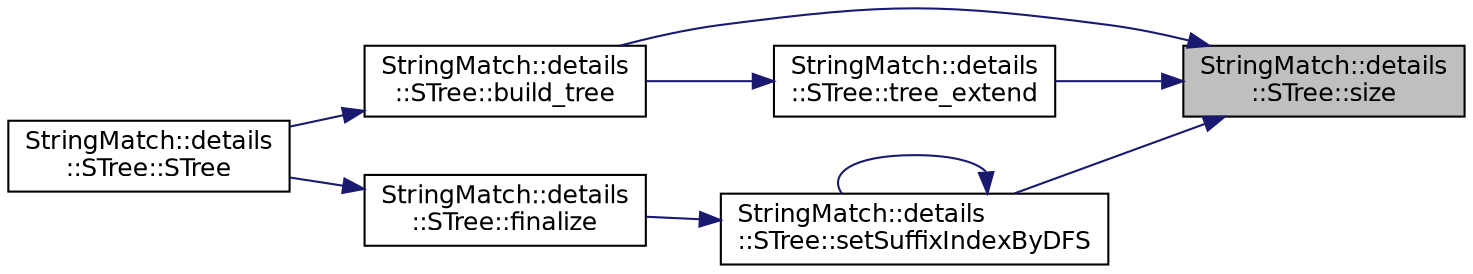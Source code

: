 digraph "StringMatch::details::STree::size"
{
 // INTERACTIVE_SVG=YES
 // LATEX_PDF_SIZE
  edge [fontname="Helvetica",fontsize="12",labelfontname="Helvetica",labelfontsize="12"];
  node [fontname="Helvetica",fontsize="12",shape=record];
  rankdir="RL";
  Node1 [label="StringMatch::details\l::STree::size",height=0.2,width=0.4,color="black", fillcolor="grey75", style="filled", fontcolor="black",tooltip=" "];
  Node1 -> Node2 [dir="back",color="midnightblue",fontsize="12",style="solid",fontname="Helvetica"];
  Node2 [label="StringMatch::details\l::STree::build_tree",height=0.2,width=0.4,color="black", fillcolor="white", style="filled",URL="$a00894.html#a4ada1b74912366f01c9f298e426dc25c",tooltip=" "];
  Node2 -> Node3 [dir="back",color="midnightblue",fontsize="12",style="solid",fontname="Helvetica"];
  Node3 [label="StringMatch::details\l::STree::STree",height=0.2,width=0.4,color="black", fillcolor="white", style="filled",URL="$a00894.html#ae6a9517acbc3452388fded61039bed84",tooltip=" "];
  Node1 -> Node4 [dir="back",color="midnightblue",fontsize="12",style="solid",fontname="Helvetica"];
  Node4 [label="StringMatch::details\l::STree::setSuffixIndexByDFS",height=0.2,width=0.4,color="black", fillcolor="white", style="filled",URL="$a00894.html#aea12bfe14baa0169ebf89773960e1fbd",tooltip=" "];
  Node4 -> Node5 [dir="back",color="midnightblue",fontsize="12",style="solid",fontname="Helvetica"];
  Node5 [label="StringMatch::details\l::STree::finalize",height=0.2,width=0.4,color="black", fillcolor="white", style="filled",URL="$a00894.html#a514f18f7445f5749eb5d861fae83f640",tooltip=" "];
  Node5 -> Node3 [dir="back",color="midnightblue",fontsize="12",style="solid",fontname="Helvetica"];
  Node4 -> Node4 [dir="back",color="midnightblue",fontsize="12",style="solid",fontname="Helvetica"];
  Node1 -> Node6 [dir="back",color="midnightblue",fontsize="12",style="solid",fontname="Helvetica"];
  Node6 [label="StringMatch::details\l::STree::tree_extend",height=0.2,width=0.4,color="black", fillcolor="white", style="filled",URL="$a00894.html#a24c85e65f714be5b07874a3d95fdf8a1",tooltip=" "];
  Node6 -> Node2 [dir="back",color="midnightblue",fontsize="12",style="solid",fontname="Helvetica"];
}
